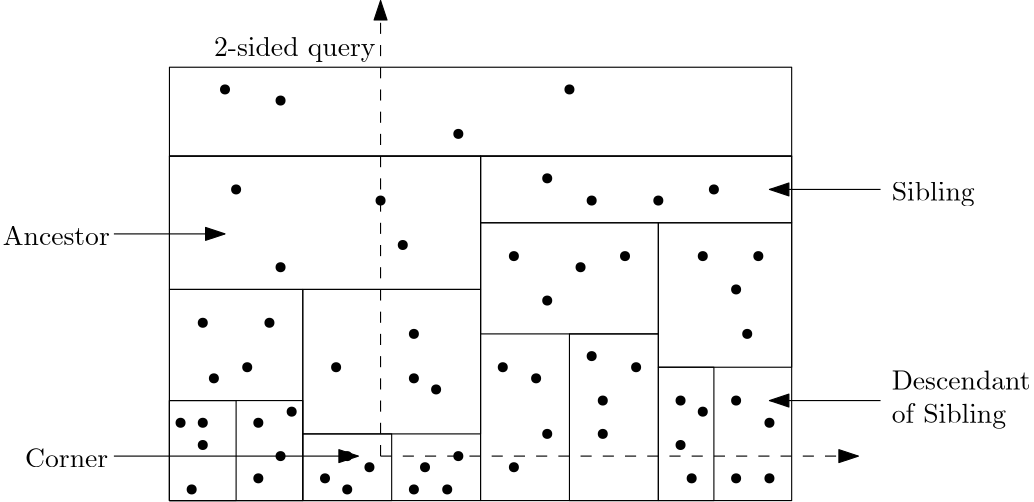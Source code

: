 <?xml version="1.0"?>
<!DOCTYPE ipe SYSTEM "ipe.dtd">
<ipe version="70107" creator="Ipe 7.2.2">
<info created="D:20160426152720" modified="D:20160527173941"/>
<ipestyle name="basic">
<symbol name="arrow/arc(spx)">
<path stroke="sym-stroke" fill="sym-stroke" pen="sym-pen">
0 0 m
-1 0.333 l
-1 -0.333 l
h
</path>
</symbol>
<symbol name="arrow/farc(spx)">
<path stroke="sym-stroke" fill="white" pen="sym-pen">
0 0 m
-1 0.333 l
-1 -0.333 l
h
</path>
</symbol>
<symbol name="mark/circle(sx)" transformations="translations">
<path fill="sym-stroke">
0.6 0 0 0.6 0 0 e
0.4 0 0 0.4 0 0 e
</path>
</symbol>
<symbol name="mark/disk(sx)" transformations="translations">
<path fill="sym-stroke">
0.6 0 0 0.6 0 0 e
</path>
</symbol>
<symbol name="mark/fdisk(sfx)" transformations="translations">
<group>
<path fill="sym-fill">
0.5 0 0 0.5 0 0 e
</path>
<path fill="sym-stroke" fillrule="eofill">
0.6 0 0 0.6 0 0 e
0.4 0 0 0.4 0 0 e
</path>
</group>
</symbol>
<symbol name="mark/box(sx)" transformations="translations">
<path fill="sym-stroke" fillrule="eofill">
-0.6 -0.6 m
0.6 -0.6 l
0.6 0.6 l
-0.6 0.6 l
h
-0.4 -0.4 m
0.4 -0.4 l
0.4 0.4 l
-0.4 0.4 l
h
</path>
</symbol>
<symbol name="mark/square(sx)" transformations="translations">
<path fill="sym-stroke">
-0.6 -0.6 m
0.6 -0.6 l
0.6 0.6 l
-0.6 0.6 l
h
</path>
</symbol>
<symbol name="mark/fsquare(sfx)" transformations="translations">
<group>
<path fill="sym-fill">
-0.5 -0.5 m
0.5 -0.5 l
0.5 0.5 l
-0.5 0.5 l
h
</path>
<path fill="sym-stroke" fillrule="eofill">
-0.6 -0.6 m
0.6 -0.6 l
0.6 0.6 l
-0.6 0.6 l
h
-0.4 -0.4 m
0.4 -0.4 l
0.4 0.4 l
-0.4 0.4 l
h
</path>
</group>
</symbol>
<symbol name="mark/cross(sx)" transformations="translations">
<group>
<path fill="sym-stroke">
-0.43 -0.57 m
0.57 0.43 l
0.43 0.57 l
-0.57 -0.43 l
h
</path>
<path fill="sym-stroke">
-0.43 0.57 m
0.57 -0.43 l
0.43 -0.57 l
-0.57 0.43 l
h
</path>
</group>
</symbol>
<symbol name="arrow/fnormal(spx)">
<path stroke="sym-stroke" fill="white" pen="sym-pen">
0 0 m
-1 0.333 l
-1 -0.333 l
h
</path>
</symbol>
<symbol name="arrow/pointed(spx)">
<path stroke="sym-stroke" fill="sym-stroke" pen="sym-pen">
0 0 m
-1 0.333 l
-0.8 0 l
-1 -0.333 l
h
</path>
</symbol>
<symbol name="arrow/fpointed(spx)">
<path stroke="sym-stroke" fill="white" pen="sym-pen">
0 0 m
-1 0.333 l
-0.8 0 l
-1 -0.333 l
h
</path>
</symbol>
<symbol name="arrow/linear(spx)">
<path stroke="sym-stroke" pen="sym-pen">
-1 0.333 m
0 0 l
-1 -0.333 l
</path>
</symbol>
<symbol name="arrow/fdouble(spx)">
<path stroke="sym-stroke" fill="white" pen="sym-pen">
0 0 m
-1 0.333 l
-1 -0.333 l
h
-1 0 m
-2 0.333 l
-2 -0.333 l
h
</path>
</symbol>
<symbol name="arrow/double(spx)">
<path stroke="sym-stroke" fill="sym-stroke" pen="sym-pen">
0 0 m
-1 0.333 l
-1 -0.333 l
h
-1 0 m
-2 0.333 l
-2 -0.333 l
h
</path>
</symbol>
<pen name="heavier" value="0.8"/>
<pen name="fat" value="1.2"/>
<pen name="ultrafat" value="2"/>
<symbolsize name="large" value="5"/>
<symbolsize name="small" value="2"/>
<symbolsize name="tiny" value="1.1"/>
<arrowsize name="large" value="10"/>
<arrowsize name="small" value="5"/>
<arrowsize name="tiny" value="3"/>
<color name="red" value="1 0 0"/>
<color name="green" value="0 1 0"/>
<color name="blue" value="0 0 1"/>
<color name="yellow" value="1 1 0"/>
<color name="orange" value="1 0.647 0"/>
<color name="gold" value="1 0.843 0"/>
<color name="purple" value="0.627 0.125 0.941"/>
<color name="gray" value="0.745"/>
<color name="brown" value="0.647 0.165 0.165"/>
<color name="navy" value="0 0 0.502"/>
<color name="pink" value="1 0.753 0.796"/>
<color name="seagreen" value="0.18 0.545 0.341"/>
<color name="turquoise" value="0.251 0.878 0.816"/>
<color name="violet" value="0.933 0.51 0.933"/>
<color name="darkblue" value="0 0 0.545"/>
<color name="darkcyan" value="0 0.545 0.545"/>
<color name="darkgray" value="0.663"/>
<color name="darkgreen" value="0 0.392 0"/>
<color name="darkmagenta" value="0.545 0 0.545"/>
<color name="darkorange" value="1 0.549 0"/>
<color name="darkred" value="0.545 0 0"/>
<color name="lightblue" value="0.678 0.847 0.902"/>
<color name="lightcyan" value="0.878 1 1"/>
<color name="lightgray" value="0.827"/>
<color name="lightgreen" value="0.565 0.933 0.565"/>
<color name="lightyellow" value="1 1 0.878"/>
<dashstyle name="dashed" value="[4] 0"/>
<dashstyle name="dotted" value="[1 3] 0"/>
<dashstyle name="dash dotted" value="[4 2 1 2] 0"/>
<dashstyle name="dash dot dotted" value="[4 2 1 2 1 2] 0"/>
<textsize name="large" value="\large"/>
<textsize name="Large" value="\Large"/>
<textsize name="LARGE" value="\LARGE"/>
<textsize name="huge" value="\huge"/>
<textsize name="Huge" value="\Huge"/>
<textsize name="small" value="\small"/>
<textsize name="footnote" value="\footnotesize"/>
<textsize name="tiny" value="\tiny"/>
<textstyle name="center" begin="\begin{center}" end="\end{center}"/>
<textstyle name="itemize" begin="\begin{itemize}" end="\end{itemize}"/>
<textstyle name="item" begin="\begin{itemize}\item{}" end="\end{itemize}"/>
<gridsize name="4 pts" value="4"/>
<gridsize name="8 pts (~3 mm)" value="8"/>
<gridsize name="16 pts (~6 mm)" value="16"/>
<gridsize name="32 pts (~12 mm)" value="32"/>
<gridsize name="10 pts (~3.5 mm)" value="10"/>
<gridsize name="20 pts (~7 mm)" value="20"/>
<gridsize name="14 pts (~5 mm)" value="14"/>
<gridsize name="28 pts (~10 mm)" value="28"/>
<gridsize name="56 pts (~20 mm)" value="56"/>
<anglesize name="90 deg" value="90"/>
<anglesize name="60 deg" value="60"/>
<anglesize name="45 deg" value="45"/>
<anglesize name="30 deg" value="30"/>
<anglesize name="22.5 deg" value="22.5"/>
<tiling name="falling" angle="-60" step="4" width="1"/>
<tiling name="rising" angle="30" step="4" width="1"/>
</ipestyle>
<page>
<layer name="alpha"/>
<view layers="alpha" active="alpha"/>
<path layer="alpha" stroke="black">
128 784 m
128 752 l
352 752 l
352 784 l
h
</path>
<path stroke="black">
128 752 m
128 628 l
240 628 l
240 752 l
h
</path>
<path stroke="black">
240 628 m
240 752 l
352 752 l
352 628 l
h
</path>
<path stroke="black">
128 752 m
128 704 l
240 704 l
240 752 l
h
</path>
<path stroke="black">
128 704 m
128 628 l
176 628 l
176 704 l
h
</path>
<path stroke="black">
128 664 m
128 628 l
176 628 l
176 664 l
h
</path>
<path stroke="black">
128 664 m
128 628 l
152 628 l
152 664 l
h
</path>
<path stroke="black">
176 704 m
176 652 l
240 652 l
240 704 l
h
</path>
<path stroke="black">
176 652 m
176 628 l
208 628 l
208 652 l
h
</path>
<path stroke="black">
240 752 m
240 728 l
352 728 l
352 752 l
h
</path>
<path stroke="black">
240 728 m
240 688 l
304 688 l
304 728 l
h
</path>
<path stroke="black">
304 688 m
304 628 l
272 628 l
272 688 l
h
</path>
<path stroke="black">
304 728 m
304 676 l
352 676 l
352 728 l
h
</path>
<path stroke="black">
304 676 m
304 628 l
324 628 l
324 676 l
h
</path>
<use name="mark/disk(sx)" pos="148 776" size="normal" stroke="black"/>
<use name="mark/disk(sx)" pos="168 772" size="normal" stroke="black"/>
<use name="mark/disk(sx)" pos="232 760" size="normal" stroke="black"/>
<use name="mark/disk(sx)" pos="272 776" size="normal" stroke="black"/>
<use name="mark/disk(sx)" pos="152 740" size="normal" stroke="black"/>
<use name="mark/disk(sx)" pos="168 712" size="normal" stroke="black"/>
<use name="mark/disk(sx)" pos="204 736" size="normal" stroke="black"/>
<use name="mark/disk(sx)" pos="212 720" size="normal" stroke="black"/>
<use name="mark/disk(sx)" pos="264 744" size="normal" stroke="black"/>
<use name="mark/disk(sx)" pos="280 736" size="normal" stroke="black"/>
<use name="mark/disk(sx)" pos="304 736" size="normal" stroke="black"/>
<use name="mark/disk(sx)" pos="324 740" size="normal" stroke="black"/>
<use name="mark/disk(sx)" pos="252 716" size="normal" stroke="black"/>
<use name="mark/disk(sx)" pos="264 700" size="normal" stroke="black"/>
<use name="mark/disk(sx)" pos="276 712" size="normal" stroke="black"/>
<use name="mark/disk(sx)" pos="292 716" size="normal" stroke="black"/>
<use name="mark/disk(sx)" pos="320 716" size="normal" stroke="black"/>
<use name="mark/disk(sx)" pos="332 704" size="normal" stroke="black"/>
<use name="mark/disk(sx)" pos="340 716" size="normal" stroke="black"/>
<use name="mark/disk(sx)" pos="336 688" size="normal" stroke="black"/>
<use name="mark/disk(sx)" pos="332 664" size="normal" stroke="black"/>
<use name="mark/disk(sx)" pos="344 656" size="normal" stroke="black"/>
<use name="mark/disk(sx)" pos="332 636" size="normal" stroke="black"/>
<use name="mark/disk(sx)" pos="344 636" size="normal" stroke="black"/>
<use name="mark/disk(sx)" pos="316 636" size="normal" stroke="black"/>
<use name="mark/disk(sx)" pos="312 648" size="normal" stroke="black"/>
<use name="mark/disk(sx)" pos="320 660" size="normal" stroke="black"/>
<use name="mark/disk(sx)" pos="312 664" size="normal" stroke="black"/>
<use name="mark/disk(sx)" pos="280 680" size="normal" stroke="black"/>
<use name="mark/disk(sx)" pos="296 676" size="normal" stroke="black"/>
<use name="mark/disk(sx)" pos="284 664" size="normal" stroke="black"/>
<use name="mark/disk(sx)" pos="284 652" size="normal" stroke="black"/>
<use name="mark/disk(sx)" pos="248 676" size="normal" stroke="black"/>
<use name="mark/disk(sx)" pos="260 672" size="normal" stroke="black"/>
<use name="mark/disk(sx)" pos="252 640" size="normal" stroke="black"/>
<use name="mark/disk(sx)" pos="264 652" size="normal" stroke="black"/>
<use name="mark/disk(sx)" pos="188 676" size="normal" stroke="black"/>
<use name="mark/disk(sx)" pos="216 688" size="normal" stroke="black"/>
<use name="mark/disk(sx)" pos="216 672" size="normal" stroke="black"/>
<use name="mark/disk(sx)" pos="224 668" size="normal" stroke="black"/>
<use name="mark/disk(sx)" pos="216 632" size="normal" stroke="black"/>
<use name="mark/disk(sx)" pos="220 640" size="normal" stroke="black"/>
<use name="mark/disk(sx)" pos="228 632" size="normal" stroke="black"/>
<use name="mark/disk(sx)" pos="232 644" size="normal" stroke="black"/>
<use name="mark/disk(sx)" pos="184 636" size="normal" stroke="black"/>
<use name="mark/disk(sx)" pos="192 632" size="normal" stroke="black"/>
<use name="mark/disk(sx)" pos="200 640" size="normal" stroke="black"/>
<use name="mark/disk(sx)" pos="192 644" size="normal" stroke="black"/>
<use name="mark/disk(sx)" pos="160 656" size="normal" stroke="black"/>
<use name="mark/disk(sx)" pos="172 660" size="normal" stroke="black"/>
<use name="mark/disk(sx)" pos="168 644" size="normal" stroke="black"/>
<use name="mark/disk(sx)" pos="160 636" size="normal" stroke="black"/>
<use name="mark/disk(sx)" pos="132 656" size="normal" stroke="black"/>
<use name="mark/disk(sx)" pos="140 656" size="normal" stroke="black"/>
<use name="mark/disk(sx)" pos="140 648" size="normal" stroke="black"/>
<use name="mark/disk(sx)" pos="136 632" size="normal" stroke="black"/>
<use name="mark/disk(sx)" pos="140 692" size="normal" stroke="black"/>
<use name="mark/disk(sx)" pos="144 672" size="normal" stroke="black"/>
<use name="mark/disk(sx)" pos="164 692" size="normal" stroke="black"/>
<use name="mark/disk(sx)" pos="156 676" size="normal" stroke="black"/>
<path stroke="black" dash="dashed" rarrow="normal/normal">
204 808 m
204 644 l
204 644 l
</path>
<path stroke="black" dash="dashed" rarrow="normal/normal">
376 644 m
204 644 l
204 644 l
</path>
<text matrix="1 0 0 1 8 -8" transformations="translations" pos="136 796" stroke="black" type="label" width="58.199" height="6.926" depth="1.93" valign="baseline">2-sided query</text>
<text matrix="1 0 0 1 28 0" transformations="translations" pos="48 640" stroke="black" type="label" width="29.943" height="6.808" depth="0" valign="baseline">Corner</text>
<path stroke="black" rarrow="normal/normal">
196 644 m
108 644 l
108 644 l
</path>
<text matrix="1 0 0 1 20 -12" transformations="translations" pos="48 732" stroke="black" type="label" width="38.55" height="6.808" depth="0" valign="baseline">Ancestor</text>
<path stroke="black" rarrow="normal/normal">
148 724 m
108 724 l
108 724 l
</path>
<text matrix="1 0 0 1 24 -4" transformations="translations" pos="364 672" stroke="black" type="label" width="50.007" height="6.918" depth="0" valign="baseline">Descendant</text>
<text matrix="1 0 0 1 20 -8" transformations="translations" pos="368 664" stroke="black" type="label" width="41.234" height="6.926" depth="1.93" valign="baseline">of Sibling</text>
<path stroke="black" rarrow="normal/normal">
344 664 m
384 664 l
384 664 l
</path>
<text matrix="1 0 0 1 4 -12" transformations="translations" pos="384 748" stroke="black" type="label" width="29.888" height="6.926" depth="1.93" valign="baseline">Sibling</text>
<path stroke="black" rarrow="normal/normal">
344 740 m
384 740 l
384 740 l
</path>
</page>
</ipe>
